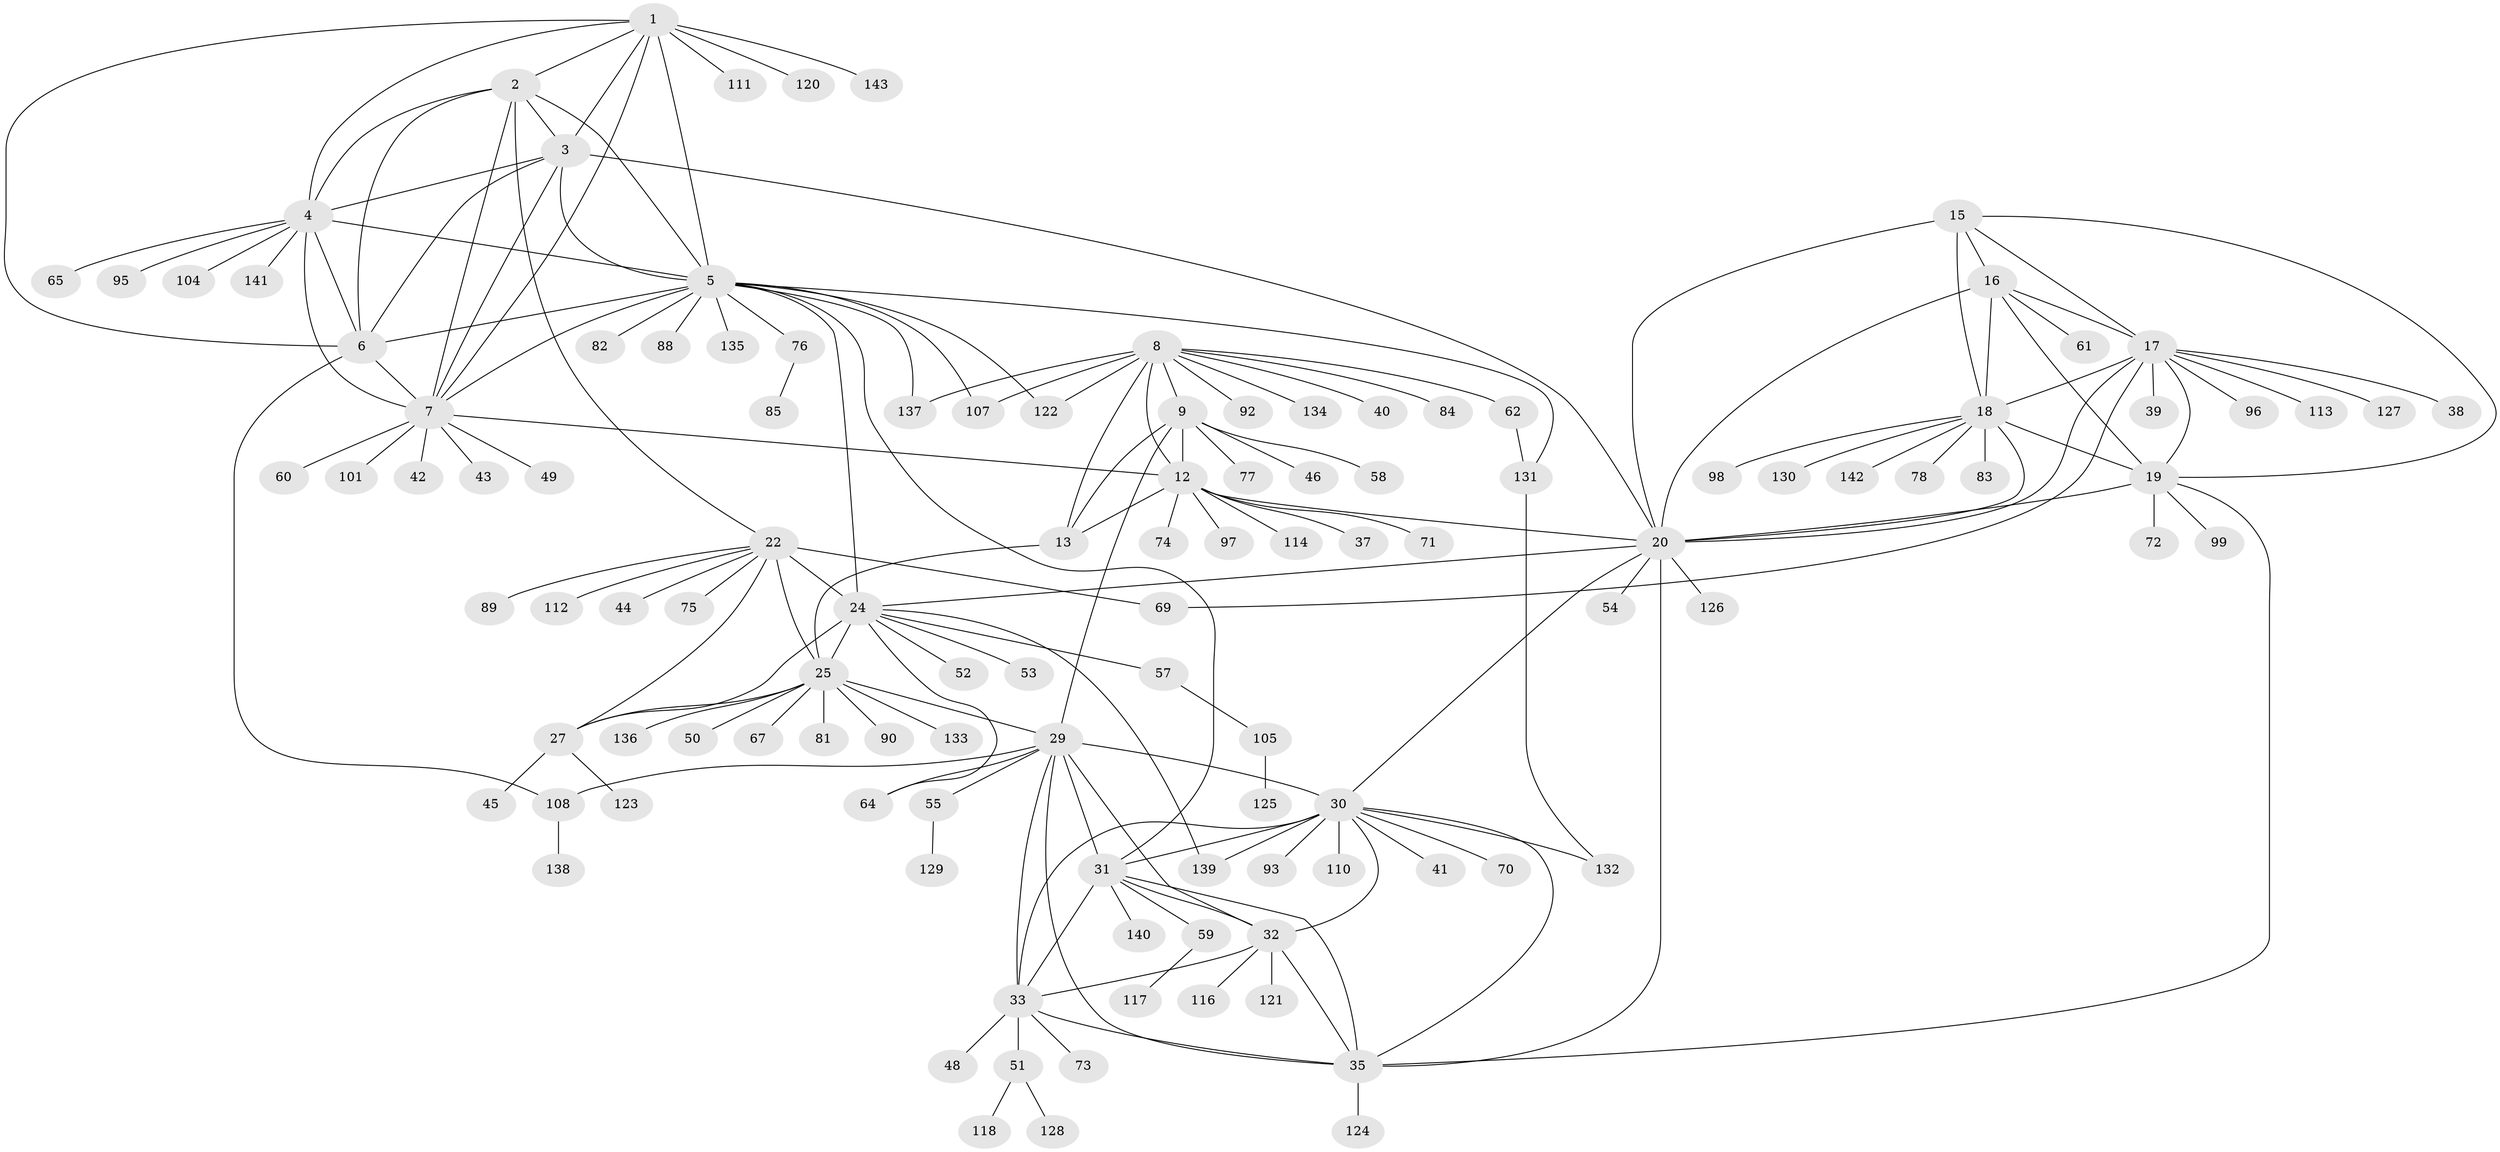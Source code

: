 // Generated by graph-tools (version 1.1) at 2025/52/02/27/25 19:52:21]
// undirected, 116 vertices, 174 edges
graph export_dot {
graph [start="1"]
  node [color=gray90,style=filled];
  1 [super="+115"];
  2;
  3 [super="+86"];
  4 [super="+47"];
  5 [super="+79"];
  6 [super="+56"];
  7 [super="+87"];
  8 [super="+10"];
  9 [super="+11"];
  12 [super="+14"];
  13;
  15;
  16 [super="+80"];
  17 [super="+109"];
  18 [super="+21"];
  19;
  20 [super="+36"];
  22 [super="+23"];
  24 [super="+26"];
  25 [super="+28"];
  27 [super="+119"];
  29 [super="+66"];
  30 [super="+91"];
  31 [super="+34"];
  32;
  33 [super="+102"];
  35 [super="+103"];
  37;
  38;
  39;
  40;
  41;
  42;
  43;
  44;
  45;
  46;
  48;
  49;
  50;
  51 [super="+94"];
  52;
  53;
  54;
  55;
  57;
  58;
  59;
  60;
  61;
  62 [super="+63"];
  64 [super="+68"];
  65 [super="+100"];
  67;
  69;
  70;
  71;
  72;
  73;
  74;
  75;
  76;
  77;
  78;
  81;
  82;
  83;
  84;
  85;
  88;
  89;
  90;
  92;
  93;
  95;
  96;
  97;
  98;
  99;
  101;
  104;
  105 [super="+106"];
  107;
  108;
  110;
  111;
  112;
  113;
  114;
  116;
  117;
  118;
  120;
  121;
  122;
  123;
  124;
  125;
  126;
  127;
  128;
  129;
  130;
  131;
  132;
  133;
  134;
  135;
  136;
  137;
  138;
  139;
  140;
  141;
  142;
  143;
  1 -- 2;
  1 -- 3;
  1 -- 4;
  1 -- 5;
  1 -- 6;
  1 -- 7;
  1 -- 111;
  1 -- 120;
  1 -- 143;
  2 -- 3;
  2 -- 4;
  2 -- 5;
  2 -- 6;
  2 -- 7;
  2 -- 22;
  3 -- 4;
  3 -- 5;
  3 -- 6;
  3 -- 7;
  3 -- 20;
  4 -- 5;
  4 -- 6;
  4 -- 7;
  4 -- 95;
  4 -- 104;
  4 -- 141;
  4 -- 65;
  5 -- 6;
  5 -- 7;
  5 -- 31;
  5 -- 76;
  5 -- 82;
  5 -- 88;
  5 -- 107;
  5 -- 122;
  5 -- 131;
  5 -- 135;
  5 -- 137;
  5 -- 24;
  6 -- 7;
  6 -- 108;
  7 -- 12;
  7 -- 42;
  7 -- 43;
  7 -- 49;
  7 -- 60;
  7 -- 101;
  8 -- 9 [weight=4];
  8 -- 12 [weight=4];
  8 -- 13 [weight=2];
  8 -- 40;
  8 -- 84;
  8 -- 107;
  8 -- 122;
  8 -- 134;
  8 -- 137;
  8 -- 62;
  8 -- 92;
  9 -- 12 [weight=4];
  9 -- 13 [weight=2];
  9 -- 46;
  9 -- 58;
  9 -- 77;
  9 -- 29;
  12 -- 13 [weight=2];
  12 -- 71;
  12 -- 74;
  12 -- 114;
  12 -- 97;
  12 -- 20;
  12 -- 37;
  13 -- 25;
  15 -- 16;
  15 -- 17;
  15 -- 18 [weight=2];
  15 -- 19;
  15 -- 20;
  16 -- 17;
  16 -- 18 [weight=2];
  16 -- 19;
  16 -- 20;
  16 -- 61;
  17 -- 18 [weight=2];
  17 -- 19;
  17 -- 20;
  17 -- 38;
  17 -- 39;
  17 -- 69;
  17 -- 96;
  17 -- 113;
  17 -- 127;
  18 -- 19 [weight=2];
  18 -- 20 [weight=2];
  18 -- 78;
  18 -- 83;
  18 -- 98;
  18 -- 130;
  18 -- 142;
  19 -- 20;
  19 -- 72;
  19 -- 99;
  19 -- 35;
  20 -- 35;
  20 -- 54;
  20 -- 126;
  20 -- 30;
  20 -- 24;
  22 -- 24 [weight=4];
  22 -- 25 [weight=4];
  22 -- 27 [weight=2];
  22 -- 44;
  22 -- 75;
  22 -- 69;
  22 -- 112;
  22 -- 89;
  24 -- 25 [weight=4];
  24 -- 27 [weight=2];
  24 -- 53;
  24 -- 57;
  24 -- 139;
  24 -- 64;
  24 -- 52;
  25 -- 27 [weight=2];
  25 -- 50;
  25 -- 90;
  25 -- 133;
  25 -- 67;
  25 -- 136;
  25 -- 81;
  25 -- 29;
  27 -- 45;
  27 -- 123;
  29 -- 30;
  29 -- 31 [weight=2];
  29 -- 32;
  29 -- 33;
  29 -- 35;
  29 -- 55;
  29 -- 108;
  29 -- 64;
  30 -- 31 [weight=2];
  30 -- 32;
  30 -- 33;
  30 -- 35;
  30 -- 41;
  30 -- 70;
  30 -- 93;
  30 -- 110;
  30 -- 132;
  30 -- 139;
  31 -- 32 [weight=2];
  31 -- 33 [weight=2];
  31 -- 35 [weight=2];
  31 -- 59;
  31 -- 140;
  32 -- 33;
  32 -- 35;
  32 -- 116;
  32 -- 121;
  33 -- 35;
  33 -- 48;
  33 -- 51;
  33 -- 73;
  35 -- 124;
  51 -- 118;
  51 -- 128;
  55 -- 129;
  57 -- 105;
  59 -- 117;
  62 -- 131;
  76 -- 85;
  105 -- 125;
  108 -- 138;
  131 -- 132;
}
